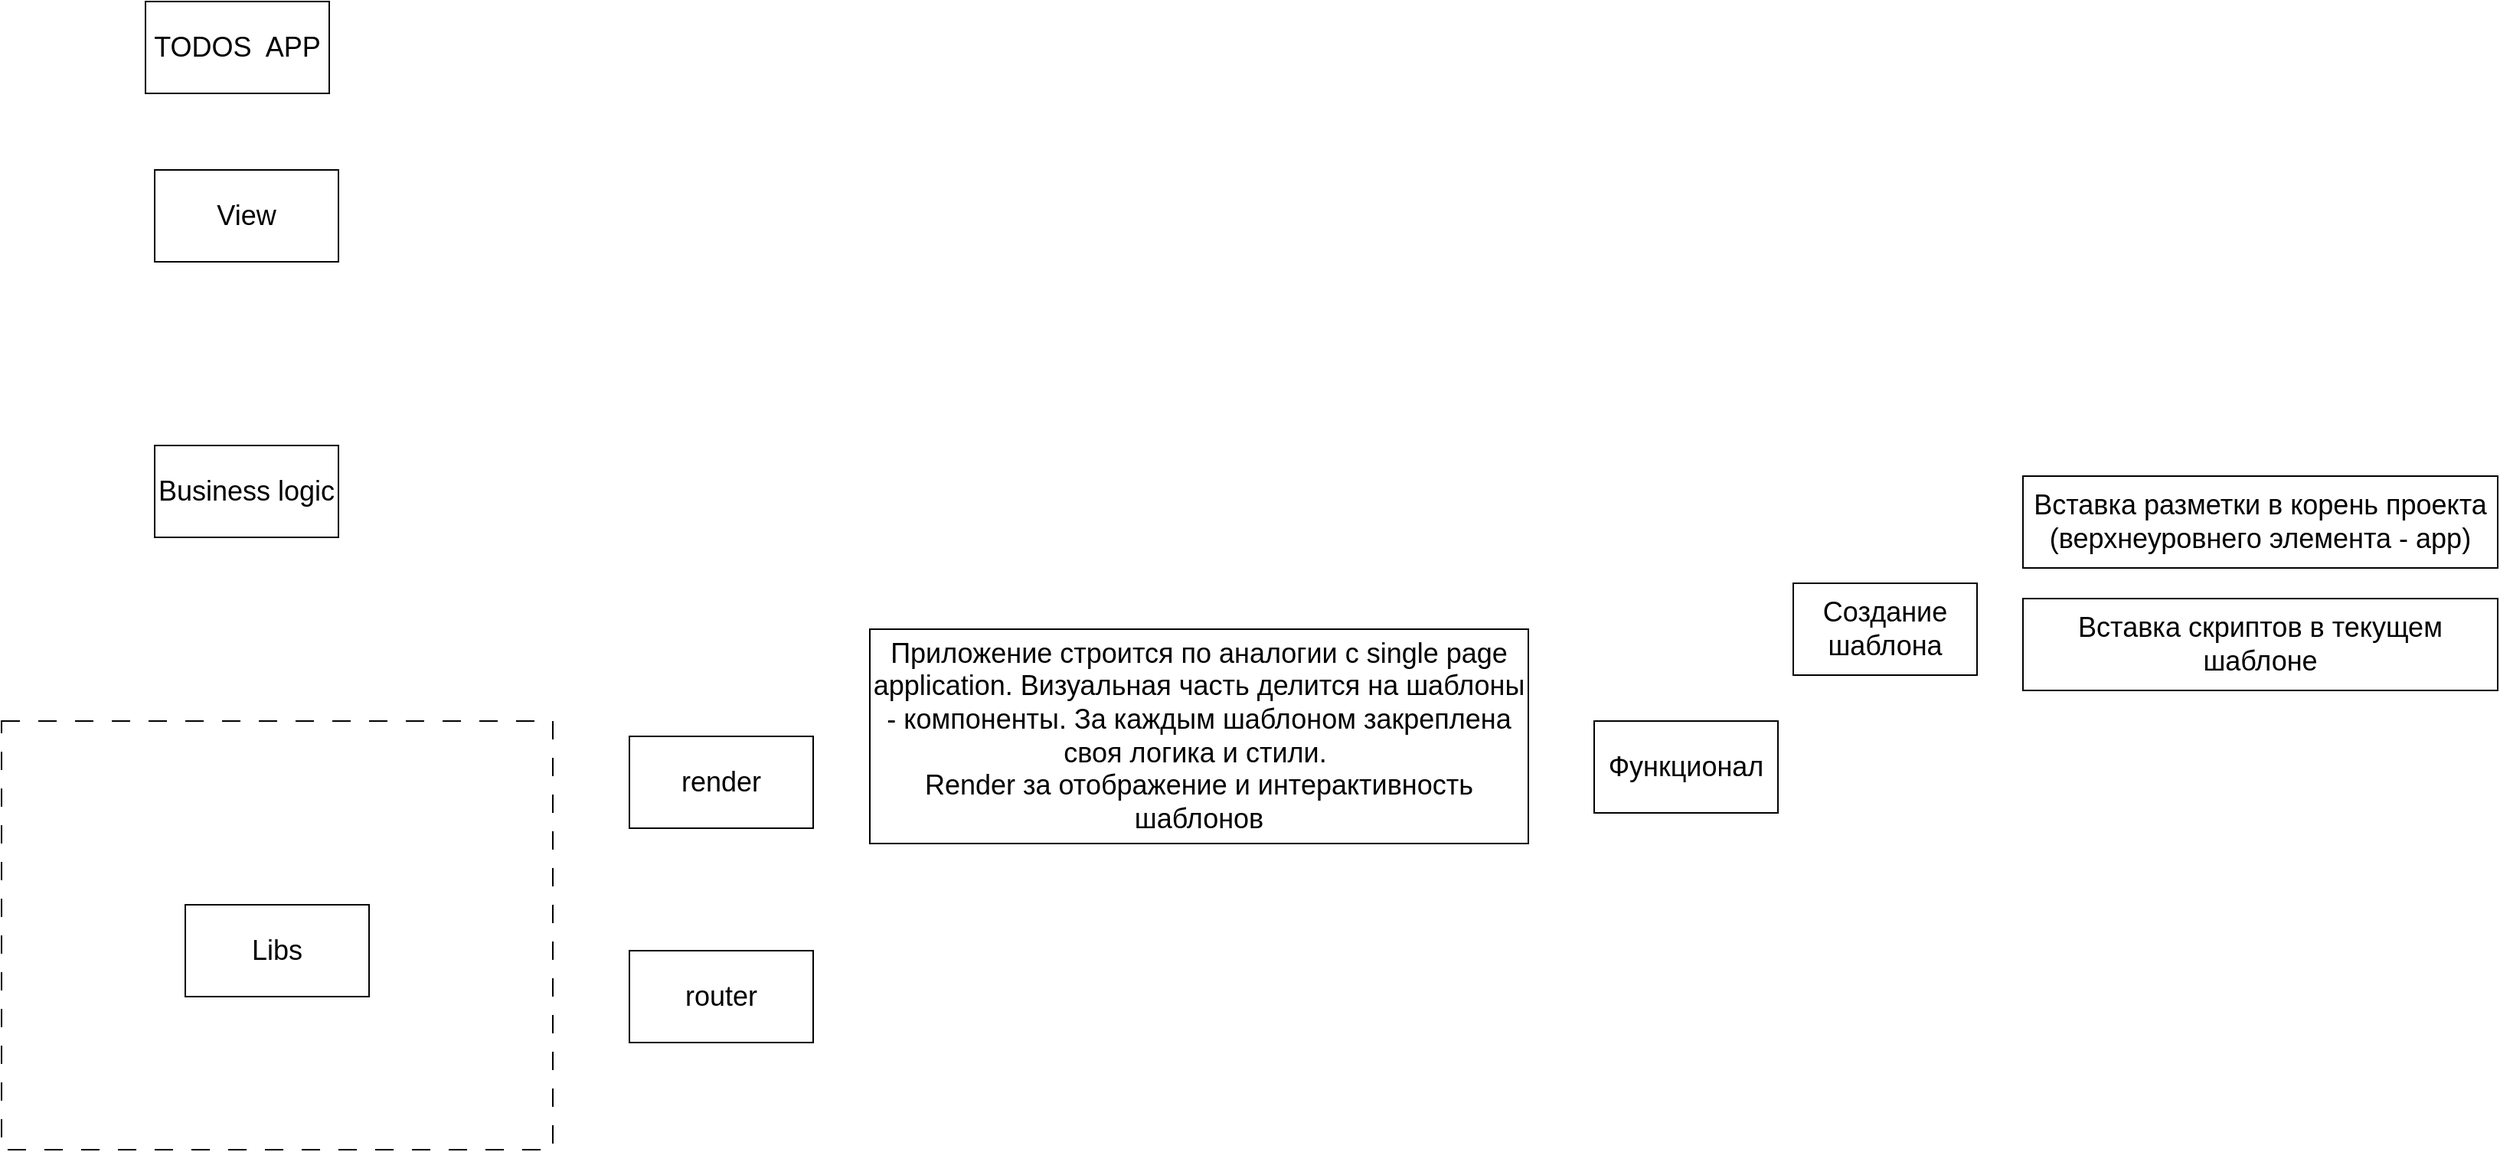 <mxfile version="23.1.2" type="github">
  <diagram name="Страница — 1" id="0X4Tsk7rG1AD-qvWXfFy">
    <mxGraphModel dx="2726" dy="1757" grid="1" gridSize="10" guides="1" tooltips="1" connect="1" arrows="1" fold="1" page="1" pageScale="1" pageWidth="827" pageHeight="1169" math="0" shadow="0">
      <root>
        <mxCell id="0" />
        <mxCell id="1" parent="0" />
        <mxCell id="L50RFGKwdpJZtkNbnAKo-10" value="" style="rounded=0;whiteSpace=wrap;html=1;dashed=1;dashPattern=12 12;" vertex="1" parent="1">
          <mxGeometry x="260" y="520" width="360" height="280" as="geometry" />
        </mxCell>
        <mxCell id="L50RFGKwdpJZtkNbnAKo-1" value="&lt;font style=&quot;font-size: 18px;&quot;&gt;TODOS&amp;nbsp; APP&lt;/font&gt;" style="rounded=0;whiteSpace=wrap;html=1;" vertex="1" parent="1">
          <mxGeometry x="354" y="50" width="120" height="60" as="geometry" />
        </mxCell>
        <mxCell id="L50RFGKwdpJZtkNbnAKo-2" value="&lt;font style=&quot;font-size: 18px;&quot;&gt;View&lt;/font&gt;" style="rounded=0;whiteSpace=wrap;html=1;" vertex="1" parent="1">
          <mxGeometry x="360" y="160" width="120" height="60" as="geometry" />
        </mxCell>
        <mxCell id="L50RFGKwdpJZtkNbnAKo-4" value="&lt;font style=&quot;font-size: 18px;&quot;&gt;Business logic&lt;/font&gt;" style="rounded=0;whiteSpace=wrap;html=1;" vertex="1" parent="1">
          <mxGeometry x="360" y="340" width="120" height="60" as="geometry" />
        </mxCell>
        <mxCell id="L50RFGKwdpJZtkNbnAKo-5" value="&lt;font style=&quot;font-size: 18px;&quot;&gt;Libs&lt;br&gt;&lt;/font&gt;" style="rounded=0;whiteSpace=wrap;html=1;" vertex="1" parent="1">
          <mxGeometry x="380" y="640" width="120" height="60" as="geometry" />
        </mxCell>
        <mxCell id="L50RFGKwdpJZtkNbnAKo-12" value="&lt;font style=&quot;font-size: 18px;&quot;&gt;render&lt;br&gt;&lt;/font&gt;" style="rounded=0;whiteSpace=wrap;html=1;" vertex="1" parent="1">
          <mxGeometry x="670" y="530" width="120" height="60" as="geometry" />
        </mxCell>
        <mxCell id="L50RFGKwdpJZtkNbnAKo-13" value="&lt;font style=&quot;font-size: 18px;&quot;&gt;router&lt;br&gt;&lt;/font&gt;" style="rounded=0;whiteSpace=wrap;html=1;" vertex="1" parent="1">
          <mxGeometry x="670" y="670" width="120" height="60" as="geometry" />
        </mxCell>
        <mxCell id="L50RFGKwdpJZtkNbnAKo-16" value="&lt;font style=&quot;font-size: 18px;&quot;&gt;Приложение строится по аналогии с single page application. Визуальная часть делится на шаблоны - компоненты. За каждым шаблоном закреплена своя логика и стили.&amp;nbsp;&lt;br&gt;Render за отображение и интерактивность шаблонов&lt;br&gt;&lt;/font&gt;" style="rounded=0;whiteSpace=wrap;html=1;" vertex="1" parent="1">
          <mxGeometry x="827" y="460" width="430" height="140" as="geometry" />
        </mxCell>
        <mxCell id="L50RFGKwdpJZtkNbnAKo-19" value="&lt;font style=&quot;font-size: 18px;&quot;&gt;Функционал&lt;br&gt;&lt;/font&gt;" style="rounded=0;whiteSpace=wrap;html=1;" vertex="1" parent="1">
          <mxGeometry x="1300" y="520" width="120" height="60" as="geometry" />
        </mxCell>
        <mxCell id="L50RFGKwdpJZtkNbnAKo-20" value="&lt;font style=&quot;font-size: 18px;&quot;&gt;Создание шаблона&lt;br&gt;&lt;/font&gt;" style="rounded=0;whiteSpace=wrap;html=1;" vertex="1" parent="1">
          <mxGeometry x="1430" y="430" width="120" height="60" as="geometry" />
        </mxCell>
        <mxCell id="L50RFGKwdpJZtkNbnAKo-21" value="&lt;font style=&quot;font-size: 18px;&quot;&gt;Вставка разметки в корень проекта (верхнеуровнего элемента - app)&lt;br&gt;&lt;/font&gt;" style="rounded=0;whiteSpace=wrap;html=1;" vertex="1" parent="1">
          <mxGeometry x="1580" y="360" width="310" height="60" as="geometry" />
        </mxCell>
        <mxCell id="L50RFGKwdpJZtkNbnAKo-22" value="&lt;font style=&quot;font-size: 18px;&quot;&gt;Вставка скриптов в текущем шаблоне&lt;br&gt;&lt;/font&gt;" style="rounded=0;whiteSpace=wrap;html=1;" vertex="1" parent="1">
          <mxGeometry x="1580" y="440" width="310" height="60" as="geometry" />
        </mxCell>
      </root>
    </mxGraphModel>
  </diagram>
</mxfile>
